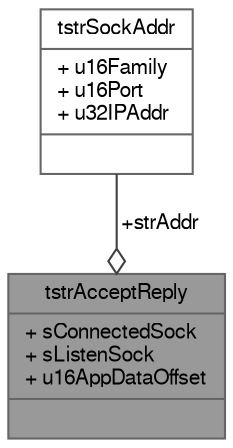 digraph "tstrAcceptReply"
{
 // LATEX_PDF_SIZE
  bgcolor="transparent";
  edge [fontname=FreeSans,fontsize=10,labelfontname=FreeSans,labelfontsize=10];
  node [fontname=FreeSans,fontsize=10,shape=box,height=0.2,width=0.4];
  Node1 [shape=record,label="{tstrAcceptReply\n|+ sConnectedSock\l+ sListenSock\l+ u16AppDataOffset\l|}",height=0.2,width=0.4,color="gray40", fillcolor="grey60", style="filled", fontcolor="black",tooltip=" "];
  Node2 -> Node1 [color="grey25",style="solid",label=" +strAddr" ,arrowhead="odiamond"];
  Node2 [shape=record,label="{tstrSockAddr\n|+ u16Family\l+ u16Port\l+ u32IPAddr\l|}",height=0.2,width=0.4,color="gray40", fillcolor="white", style="filled",URL="$structtstr_sock_addr.html",tooltip=" "];
}
